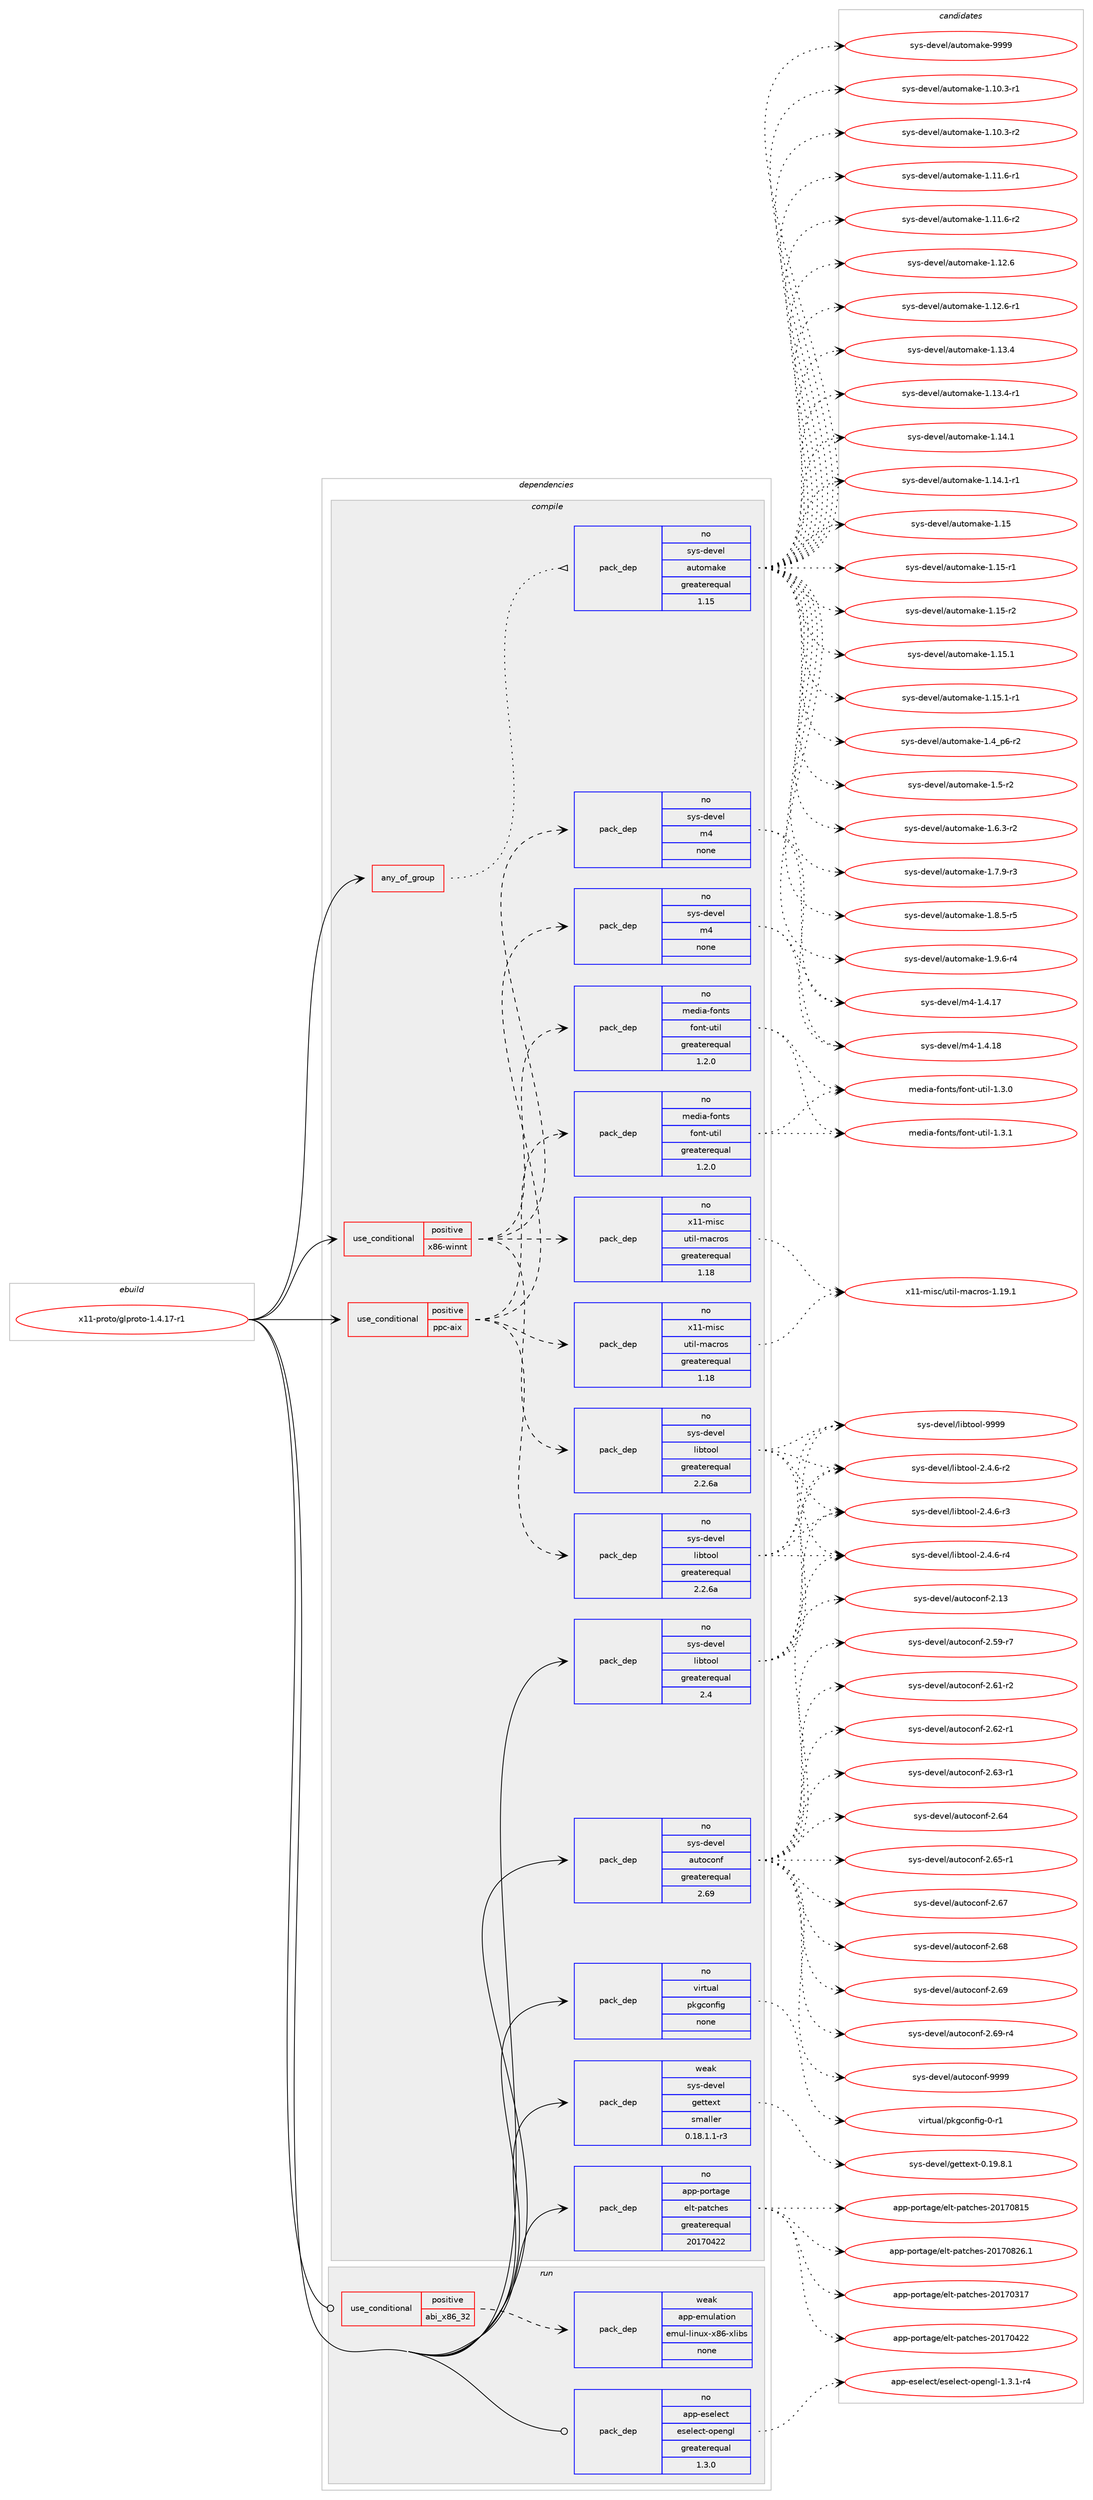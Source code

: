 digraph prolog {

# *************
# Graph options
# *************

newrank=true;
concentrate=true;
compound=true;
graph [rankdir=LR,fontname=Helvetica,fontsize=10,ranksep=1.5];#, ranksep=2.5, nodesep=0.2];
edge  [arrowhead=vee];
node  [fontname=Helvetica,fontsize=10];

# **********
# The ebuild
# **********

subgraph cluster_leftcol {
color=gray;
rank=same;
label=<<i>ebuild</i>>;
id [label="x11-proto/glproto-1.4.17-r1", color=red, width=4, href="../x11-proto/glproto-1.4.17-r1.svg"];
}

# ****************
# The dependencies
# ****************

subgraph cluster_midcol {
color=gray;
label=<<i>dependencies</i>>;
subgraph cluster_compile {
fillcolor="#eeeeee";
style=filled;
label=<<i>compile</i>>;
subgraph any9623 {
dependency528032 [label=<<TABLE BORDER="0" CELLBORDER="1" CELLSPACING="0" CELLPADDING="4"><TR><TD CELLPADDING="10">any_of_group</TD></TR></TABLE>>, shape=none, color=red];subgraph pack394453 {
dependency528033 [label=<<TABLE BORDER="0" CELLBORDER="1" CELLSPACING="0" CELLPADDING="4" WIDTH="220"><TR><TD ROWSPAN="6" CELLPADDING="30">pack_dep</TD></TR><TR><TD WIDTH="110">no</TD></TR><TR><TD>sys-devel</TD></TR><TR><TD>automake</TD></TR><TR><TD>greaterequal</TD></TR><TR><TD>1.15</TD></TR></TABLE>>, shape=none, color=blue];
}
dependency528032:e -> dependency528033:w [weight=20,style="dotted",arrowhead="oinv"];
}
id:e -> dependency528032:w [weight=20,style="solid",arrowhead="vee"];
subgraph cond123607 {
dependency528034 [label=<<TABLE BORDER="0" CELLBORDER="1" CELLSPACING="0" CELLPADDING="4"><TR><TD ROWSPAN="3" CELLPADDING="10">use_conditional</TD></TR><TR><TD>positive</TD></TR><TR><TD>ppc-aix</TD></TR></TABLE>>, shape=none, color=red];
subgraph pack394454 {
dependency528035 [label=<<TABLE BORDER="0" CELLBORDER="1" CELLSPACING="0" CELLPADDING="4" WIDTH="220"><TR><TD ROWSPAN="6" CELLPADDING="30">pack_dep</TD></TR><TR><TD WIDTH="110">no</TD></TR><TR><TD>sys-devel</TD></TR><TR><TD>libtool</TD></TR><TR><TD>greaterequal</TD></TR><TR><TD>2.2.6a</TD></TR></TABLE>>, shape=none, color=blue];
}
dependency528034:e -> dependency528035:w [weight=20,style="dashed",arrowhead="vee"];
subgraph pack394455 {
dependency528036 [label=<<TABLE BORDER="0" CELLBORDER="1" CELLSPACING="0" CELLPADDING="4" WIDTH="220"><TR><TD ROWSPAN="6" CELLPADDING="30">pack_dep</TD></TR><TR><TD WIDTH="110">no</TD></TR><TR><TD>sys-devel</TD></TR><TR><TD>m4</TD></TR><TR><TD>none</TD></TR><TR><TD></TD></TR></TABLE>>, shape=none, color=blue];
}
dependency528034:e -> dependency528036:w [weight=20,style="dashed",arrowhead="vee"];
subgraph pack394456 {
dependency528037 [label=<<TABLE BORDER="0" CELLBORDER="1" CELLSPACING="0" CELLPADDING="4" WIDTH="220"><TR><TD ROWSPAN="6" CELLPADDING="30">pack_dep</TD></TR><TR><TD WIDTH="110">no</TD></TR><TR><TD>x11-misc</TD></TR><TR><TD>util-macros</TD></TR><TR><TD>greaterequal</TD></TR><TR><TD>1.18</TD></TR></TABLE>>, shape=none, color=blue];
}
dependency528034:e -> dependency528037:w [weight=20,style="dashed",arrowhead="vee"];
subgraph pack394457 {
dependency528038 [label=<<TABLE BORDER="0" CELLBORDER="1" CELLSPACING="0" CELLPADDING="4" WIDTH="220"><TR><TD ROWSPAN="6" CELLPADDING="30">pack_dep</TD></TR><TR><TD WIDTH="110">no</TD></TR><TR><TD>media-fonts</TD></TR><TR><TD>font-util</TD></TR><TR><TD>greaterequal</TD></TR><TR><TD>1.2.0</TD></TR></TABLE>>, shape=none, color=blue];
}
dependency528034:e -> dependency528038:w [weight=20,style="dashed",arrowhead="vee"];
}
id:e -> dependency528034:w [weight=20,style="solid",arrowhead="vee"];
subgraph cond123608 {
dependency528039 [label=<<TABLE BORDER="0" CELLBORDER="1" CELLSPACING="0" CELLPADDING="4"><TR><TD ROWSPAN="3" CELLPADDING="10">use_conditional</TD></TR><TR><TD>positive</TD></TR><TR><TD>x86-winnt</TD></TR></TABLE>>, shape=none, color=red];
subgraph pack394458 {
dependency528040 [label=<<TABLE BORDER="0" CELLBORDER="1" CELLSPACING="0" CELLPADDING="4" WIDTH="220"><TR><TD ROWSPAN="6" CELLPADDING="30">pack_dep</TD></TR><TR><TD WIDTH="110">no</TD></TR><TR><TD>sys-devel</TD></TR><TR><TD>libtool</TD></TR><TR><TD>greaterequal</TD></TR><TR><TD>2.2.6a</TD></TR></TABLE>>, shape=none, color=blue];
}
dependency528039:e -> dependency528040:w [weight=20,style="dashed",arrowhead="vee"];
subgraph pack394459 {
dependency528041 [label=<<TABLE BORDER="0" CELLBORDER="1" CELLSPACING="0" CELLPADDING="4" WIDTH="220"><TR><TD ROWSPAN="6" CELLPADDING="30">pack_dep</TD></TR><TR><TD WIDTH="110">no</TD></TR><TR><TD>sys-devel</TD></TR><TR><TD>m4</TD></TR><TR><TD>none</TD></TR><TR><TD></TD></TR></TABLE>>, shape=none, color=blue];
}
dependency528039:e -> dependency528041:w [weight=20,style="dashed",arrowhead="vee"];
subgraph pack394460 {
dependency528042 [label=<<TABLE BORDER="0" CELLBORDER="1" CELLSPACING="0" CELLPADDING="4" WIDTH="220"><TR><TD ROWSPAN="6" CELLPADDING="30">pack_dep</TD></TR><TR><TD WIDTH="110">no</TD></TR><TR><TD>x11-misc</TD></TR><TR><TD>util-macros</TD></TR><TR><TD>greaterequal</TD></TR><TR><TD>1.18</TD></TR></TABLE>>, shape=none, color=blue];
}
dependency528039:e -> dependency528042:w [weight=20,style="dashed",arrowhead="vee"];
subgraph pack394461 {
dependency528043 [label=<<TABLE BORDER="0" CELLBORDER="1" CELLSPACING="0" CELLPADDING="4" WIDTH="220"><TR><TD ROWSPAN="6" CELLPADDING="30">pack_dep</TD></TR><TR><TD WIDTH="110">no</TD></TR><TR><TD>media-fonts</TD></TR><TR><TD>font-util</TD></TR><TR><TD>greaterequal</TD></TR><TR><TD>1.2.0</TD></TR></TABLE>>, shape=none, color=blue];
}
dependency528039:e -> dependency528043:w [weight=20,style="dashed",arrowhead="vee"];
}
id:e -> dependency528039:w [weight=20,style="solid",arrowhead="vee"];
subgraph pack394462 {
dependency528044 [label=<<TABLE BORDER="0" CELLBORDER="1" CELLSPACING="0" CELLPADDING="4" WIDTH="220"><TR><TD ROWSPAN="6" CELLPADDING="30">pack_dep</TD></TR><TR><TD WIDTH="110">no</TD></TR><TR><TD>app-portage</TD></TR><TR><TD>elt-patches</TD></TR><TR><TD>greaterequal</TD></TR><TR><TD>20170422</TD></TR></TABLE>>, shape=none, color=blue];
}
id:e -> dependency528044:w [weight=20,style="solid",arrowhead="vee"];
subgraph pack394463 {
dependency528045 [label=<<TABLE BORDER="0" CELLBORDER="1" CELLSPACING="0" CELLPADDING="4" WIDTH="220"><TR><TD ROWSPAN="6" CELLPADDING="30">pack_dep</TD></TR><TR><TD WIDTH="110">no</TD></TR><TR><TD>sys-devel</TD></TR><TR><TD>autoconf</TD></TR><TR><TD>greaterequal</TD></TR><TR><TD>2.69</TD></TR></TABLE>>, shape=none, color=blue];
}
id:e -> dependency528045:w [weight=20,style="solid",arrowhead="vee"];
subgraph pack394464 {
dependency528046 [label=<<TABLE BORDER="0" CELLBORDER="1" CELLSPACING="0" CELLPADDING="4" WIDTH="220"><TR><TD ROWSPAN="6" CELLPADDING="30">pack_dep</TD></TR><TR><TD WIDTH="110">no</TD></TR><TR><TD>sys-devel</TD></TR><TR><TD>libtool</TD></TR><TR><TD>greaterequal</TD></TR><TR><TD>2.4</TD></TR></TABLE>>, shape=none, color=blue];
}
id:e -> dependency528046:w [weight=20,style="solid",arrowhead="vee"];
subgraph pack394465 {
dependency528047 [label=<<TABLE BORDER="0" CELLBORDER="1" CELLSPACING="0" CELLPADDING="4" WIDTH="220"><TR><TD ROWSPAN="6" CELLPADDING="30">pack_dep</TD></TR><TR><TD WIDTH="110">no</TD></TR><TR><TD>virtual</TD></TR><TR><TD>pkgconfig</TD></TR><TR><TD>none</TD></TR><TR><TD></TD></TR></TABLE>>, shape=none, color=blue];
}
id:e -> dependency528047:w [weight=20,style="solid",arrowhead="vee"];
subgraph pack394466 {
dependency528048 [label=<<TABLE BORDER="0" CELLBORDER="1" CELLSPACING="0" CELLPADDING="4" WIDTH="220"><TR><TD ROWSPAN="6" CELLPADDING="30">pack_dep</TD></TR><TR><TD WIDTH="110">weak</TD></TR><TR><TD>sys-devel</TD></TR><TR><TD>gettext</TD></TR><TR><TD>smaller</TD></TR><TR><TD>0.18.1.1-r3</TD></TR></TABLE>>, shape=none, color=blue];
}
id:e -> dependency528048:w [weight=20,style="solid",arrowhead="vee"];
}
subgraph cluster_compileandrun {
fillcolor="#eeeeee";
style=filled;
label=<<i>compile and run</i>>;
}
subgraph cluster_run {
fillcolor="#eeeeee";
style=filled;
label=<<i>run</i>>;
subgraph cond123609 {
dependency528049 [label=<<TABLE BORDER="0" CELLBORDER="1" CELLSPACING="0" CELLPADDING="4"><TR><TD ROWSPAN="3" CELLPADDING="10">use_conditional</TD></TR><TR><TD>positive</TD></TR><TR><TD>abi_x86_32</TD></TR></TABLE>>, shape=none, color=red];
subgraph pack394467 {
dependency528050 [label=<<TABLE BORDER="0" CELLBORDER="1" CELLSPACING="0" CELLPADDING="4" WIDTH="220"><TR><TD ROWSPAN="6" CELLPADDING="30">pack_dep</TD></TR><TR><TD WIDTH="110">weak</TD></TR><TR><TD>app-emulation</TD></TR><TR><TD>emul-linux-x86-xlibs</TD></TR><TR><TD>none</TD></TR><TR><TD></TD></TR></TABLE>>, shape=none, color=blue];
}
dependency528049:e -> dependency528050:w [weight=20,style="dashed",arrowhead="vee"];
}
id:e -> dependency528049:w [weight=20,style="solid",arrowhead="odot"];
subgraph pack394468 {
dependency528051 [label=<<TABLE BORDER="0" CELLBORDER="1" CELLSPACING="0" CELLPADDING="4" WIDTH="220"><TR><TD ROWSPAN="6" CELLPADDING="30">pack_dep</TD></TR><TR><TD WIDTH="110">no</TD></TR><TR><TD>app-eselect</TD></TR><TR><TD>eselect-opengl</TD></TR><TR><TD>greaterequal</TD></TR><TR><TD>1.3.0</TD></TR></TABLE>>, shape=none, color=blue];
}
id:e -> dependency528051:w [weight=20,style="solid",arrowhead="odot"];
}
}

# **************
# The candidates
# **************

subgraph cluster_choices {
rank=same;
color=gray;
label=<<i>candidates</i>>;

subgraph choice394453 {
color=black;
nodesep=1;
choice11512111545100101118101108479711711611110997107101454946494846514511449 [label="sys-devel/automake-1.10.3-r1", color=red, width=4,href="../sys-devel/automake-1.10.3-r1.svg"];
choice11512111545100101118101108479711711611110997107101454946494846514511450 [label="sys-devel/automake-1.10.3-r2", color=red, width=4,href="../sys-devel/automake-1.10.3-r2.svg"];
choice11512111545100101118101108479711711611110997107101454946494946544511449 [label="sys-devel/automake-1.11.6-r1", color=red, width=4,href="../sys-devel/automake-1.11.6-r1.svg"];
choice11512111545100101118101108479711711611110997107101454946494946544511450 [label="sys-devel/automake-1.11.6-r2", color=red, width=4,href="../sys-devel/automake-1.11.6-r2.svg"];
choice1151211154510010111810110847971171161111099710710145494649504654 [label="sys-devel/automake-1.12.6", color=red, width=4,href="../sys-devel/automake-1.12.6.svg"];
choice11512111545100101118101108479711711611110997107101454946495046544511449 [label="sys-devel/automake-1.12.6-r1", color=red, width=4,href="../sys-devel/automake-1.12.6-r1.svg"];
choice1151211154510010111810110847971171161111099710710145494649514652 [label="sys-devel/automake-1.13.4", color=red, width=4,href="../sys-devel/automake-1.13.4.svg"];
choice11512111545100101118101108479711711611110997107101454946495146524511449 [label="sys-devel/automake-1.13.4-r1", color=red, width=4,href="../sys-devel/automake-1.13.4-r1.svg"];
choice1151211154510010111810110847971171161111099710710145494649524649 [label="sys-devel/automake-1.14.1", color=red, width=4,href="../sys-devel/automake-1.14.1.svg"];
choice11512111545100101118101108479711711611110997107101454946495246494511449 [label="sys-devel/automake-1.14.1-r1", color=red, width=4,href="../sys-devel/automake-1.14.1-r1.svg"];
choice115121115451001011181011084797117116111109971071014549464953 [label="sys-devel/automake-1.15", color=red, width=4,href="../sys-devel/automake-1.15.svg"];
choice1151211154510010111810110847971171161111099710710145494649534511449 [label="sys-devel/automake-1.15-r1", color=red, width=4,href="../sys-devel/automake-1.15-r1.svg"];
choice1151211154510010111810110847971171161111099710710145494649534511450 [label="sys-devel/automake-1.15-r2", color=red, width=4,href="../sys-devel/automake-1.15-r2.svg"];
choice1151211154510010111810110847971171161111099710710145494649534649 [label="sys-devel/automake-1.15.1", color=red, width=4,href="../sys-devel/automake-1.15.1.svg"];
choice11512111545100101118101108479711711611110997107101454946495346494511449 [label="sys-devel/automake-1.15.1-r1", color=red, width=4,href="../sys-devel/automake-1.15.1-r1.svg"];
choice115121115451001011181011084797117116111109971071014549465295112544511450 [label="sys-devel/automake-1.4_p6-r2", color=red, width=4,href="../sys-devel/automake-1.4_p6-r2.svg"];
choice11512111545100101118101108479711711611110997107101454946534511450 [label="sys-devel/automake-1.5-r2", color=red, width=4,href="../sys-devel/automake-1.5-r2.svg"];
choice115121115451001011181011084797117116111109971071014549465446514511450 [label="sys-devel/automake-1.6.3-r2", color=red, width=4,href="../sys-devel/automake-1.6.3-r2.svg"];
choice115121115451001011181011084797117116111109971071014549465546574511451 [label="sys-devel/automake-1.7.9-r3", color=red, width=4,href="../sys-devel/automake-1.7.9-r3.svg"];
choice115121115451001011181011084797117116111109971071014549465646534511453 [label="sys-devel/automake-1.8.5-r5", color=red, width=4,href="../sys-devel/automake-1.8.5-r5.svg"];
choice115121115451001011181011084797117116111109971071014549465746544511452 [label="sys-devel/automake-1.9.6-r4", color=red, width=4,href="../sys-devel/automake-1.9.6-r4.svg"];
choice115121115451001011181011084797117116111109971071014557575757 [label="sys-devel/automake-9999", color=red, width=4,href="../sys-devel/automake-9999.svg"];
dependency528033:e -> choice11512111545100101118101108479711711611110997107101454946494846514511449:w [style=dotted,weight="100"];
dependency528033:e -> choice11512111545100101118101108479711711611110997107101454946494846514511450:w [style=dotted,weight="100"];
dependency528033:e -> choice11512111545100101118101108479711711611110997107101454946494946544511449:w [style=dotted,weight="100"];
dependency528033:e -> choice11512111545100101118101108479711711611110997107101454946494946544511450:w [style=dotted,weight="100"];
dependency528033:e -> choice1151211154510010111810110847971171161111099710710145494649504654:w [style=dotted,weight="100"];
dependency528033:e -> choice11512111545100101118101108479711711611110997107101454946495046544511449:w [style=dotted,weight="100"];
dependency528033:e -> choice1151211154510010111810110847971171161111099710710145494649514652:w [style=dotted,weight="100"];
dependency528033:e -> choice11512111545100101118101108479711711611110997107101454946495146524511449:w [style=dotted,weight="100"];
dependency528033:e -> choice1151211154510010111810110847971171161111099710710145494649524649:w [style=dotted,weight="100"];
dependency528033:e -> choice11512111545100101118101108479711711611110997107101454946495246494511449:w [style=dotted,weight="100"];
dependency528033:e -> choice115121115451001011181011084797117116111109971071014549464953:w [style=dotted,weight="100"];
dependency528033:e -> choice1151211154510010111810110847971171161111099710710145494649534511449:w [style=dotted,weight="100"];
dependency528033:e -> choice1151211154510010111810110847971171161111099710710145494649534511450:w [style=dotted,weight="100"];
dependency528033:e -> choice1151211154510010111810110847971171161111099710710145494649534649:w [style=dotted,weight="100"];
dependency528033:e -> choice11512111545100101118101108479711711611110997107101454946495346494511449:w [style=dotted,weight="100"];
dependency528033:e -> choice115121115451001011181011084797117116111109971071014549465295112544511450:w [style=dotted,weight="100"];
dependency528033:e -> choice11512111545100101118101108479711711611110997107101454946534511450:w [style=dotted,weight="100"];
dependency528033:e -> choice115121115451001011181011084797117116111109971071014549465446514511450:w [style=dotted,weight="100"];
dependency528033:e -> choice115121115451001011181011084797117116111109971071014549465546574511451:w [style=dotted,weight="100"];
dependency528033:e -> choice115121115451001011181011084797117116111109971071014549465646534511453:w [style=dotted,weight="100"];
dependency528033:e -> choice115121115451001011181011084797117116111109971071014549465746544511452:w [style=dotted,weight="100"];
dependency528033:e -> choice115121115451001011181011084797117116111109971071014557575757:w [style=dotted,weight="100"];
}
subgraph choice394454 {
color=black;
nodesep=1;
choice1151211154510010111810110847108105981161111111084550465246544511450 [label="sys-devel/libtool-2.4.6-r2", color=red, width=4,href="../sys-devel/libtool-2.4.6-r2.svg"];
choice1151211154510010111810110847108105981161111111084550465246544511451 [label="sys-devel/libtool-2.4.6-r3", color=red, width=4,href="../sys-devel/libtool-2.4.6-r3.svg"];
choice1151211154510010111810110847108105981161111111084550465246544511452 [label="sys-devel/libtool-2.4.6-r4", color=red, width=4,href="../sys-devel/libtool-2.4.6-r4.svg"];
choice1151211154510010111810110847108105981161111111084557575757 [label="sys-devel/libtool-9999", color=red, width=4,href="../sys-devel/libtool-9999.svg"];
dependency528035:e -> choice1151211154510010111810110847108105981161111111084550465246544511450:w [style=dotted,weight="100"];
dependency528035:e -> choice1151211154510010111810110847108105981161111111084550465246544511451:w [style=dotted,weight="100"];
dependency528035:e -> choice1151211154510010111810110847108105981161111111084550465246544511452:w [style=dotted,weight="100"];
dependency528035:e -> choice1151211154510010111810110847108105981161111111084557575757:w [style=dotted,weight="100"];
}
subgraph choice394455 {
color=black;
nodesep=1;
choice11512111545100101118101108471095245494652464955 [label="sys-devel/m4-1.4.17", color=red, width=4,href="../sys-devel/m4-1.4.17.svg"];
choice11512111545100101118101108471095245494652464956 [label="sys-devel/m4-1.4.18", color=red, width=4,href="../sys-devel/m4-1.4.18.svg"];
dependency528036:e -> choice11512111545100101118101108471095245494652464955:w [style=dotted,weight="100"];
dependency528036:e -> choice11512111545100101118101108471095245494652464956:w [style=dotted,weight="100"];
}
subgraph choice394456 {
color=black;
nodesep=1;
choice120494945109105115994711711610510845109979911411111545494649574649 [label="x11-misc/util-macros-1.19.1", color=red, width=4,href="../x11-misc/util-macros-1.19.1.svg"];
dependency528037:e -> choice120494945109105115994711711610510845109979911411111545494649574649:w [style=dotted,weight="100"];
}
subgraph choice394457 {
color=black;
nodesep=1;
choice10910110010597451021111101161154710211111011645117116105108454946514648 [label="media-fonts/font-util-1.3.0", color=red, width=4,href="../media-fonts/font-util-1.3.0.svg"];
choice10910110010597451021111101161154710211111011645117116105108454946514649 [label="media-fonts/font-util-1.3.1", color=red, width=4,href="../media-fonts/font-util-1.3.1.svg"];
dependency528038:e -> choice10910110010597451021111101161154710211111011645117116105108454946514648:w [style=dotted,weight="100"];
dependency528038:e -> choice10910110010597451021111101161154710211111011645117116105108454946514649:w [style=dotted,weight="100"];
}
subgraph choice394458 {
color=black;
nodesep=1;
choice1151211154510010111810110847108105981161111111084550465246544511450 [label="sys-devel/libtool-2.4.6-r2", color=red, width=4,href="../sys-devel/libtool-2.4.6-r2.svg"];
choice1151211154510010111810110847108105981161111111084550465246544511451 [label="sys-devel/libtool-2.4.6-r3", color=red, width=4,href="../sys-devel/libtool-2.4.6-r3.svg"];
choice1151211154510010111810110847108105981161111111084550465246544511452 [label="sys-devel/libtool-2.4.6-r4", color=red, width=4,href="../sys-devel/libtool-2.4.6-r4.svg"];
choice1151211154510010111810110847108105981161111111084557575757 [label="sys-devel/libtool-9999", color=red, width=4,href="../sys-devel/libtool-9999.svg"];
dependency528040:e -> choice1151211154510010111810110847108105981161111111084550465246544511450:w [style=dotted,weight="100"];
dependency528040:e -> choice1151211154510010111810110847108105981161111111084550465246544511451:w [style=dotted,weight="100"];
dependency528040:e -> choice1151211154510010111810110847108105981161111111084550465246544511452:w [style=dotted,weight="100"];
dependency528040:e -> choice1151211154510010111810110847108105981161111111084557575757:w [style=dotted,weight="100"];
}
subgraph choice394459 {
color=black;
nodesep=1;
choice11512111545100101118101108471095245494652464955 [label="sys-devel/m4-1.4.17", color=red, width=4,href="../sys-devel/m4-1.4.17.svg"];
choice11512111545100101118101108471095245494652464956 [label="sys-devel/m4-1.4.18", color=red, width=4,href="../sys-devel/m4-1.4.18.svg"];
dependency528041:e -> choice11512111545100101118101108471095245494652464955:w [style=dotted,weight="100"];
dependency528041:e -> choice11512111545100101118101108471095245494652464956:w [style=dotted,weight="100"];
}
subgraph choice394460 {
color=black;
nodesep=1;
choice120494945109105115994711711610510845109979911411111545494649574649 [label="x11-misc/util-macros-1.19.1", color=red, width=4,href="../x11-misc/util-macros-1.19.1.svg"];
dependency528042:e -> choice120494945109105115994711711610510845109979911411111545494649574649:w [style=dotted,weight="100"];
}
subgraph choice394461 {
color=black;
nodesep=1;
choice10910110010597451021111101161154710211111011645117116105108454946514648 [label="media-fonts/font-util-1.3.0", color=red, width=4,href="../media-fonts/font-util-1.3.0.svg"];
choice10910110010597451021111101161154710211111011645117116105108454946514649 [label="media-fonts/font-util-1.3.1", color=red, width=4,href="../media-fonts/font-util-1.3.1.svg"];
dependency528043:e -> choice10910110010597451021111101161154710211111011645117116105108454946514648:w [style=dotted,weight="100"];
dependency528043:e -> choice10910110010597451021111101161154710211111011645117116105108454946514649:w [style=dotted,weight="100"];
}
subgraph choice394462 {
color=black;
nodesep=1;
choice97112112451121111141169710310147101108116451129711699104101115455048495548514955 [label="app-portage/elt-patches-20170317", color=red, width=4,href="../app-portage/elt-patches-20170317.svg"];
choice97112112451121111141169710310147101108116451129711699104101115455048495548525050 [label="app-portage/elt-patches-20170422", color=red, width=4,href="../app-portage/elt-patches-20170422.svg"];
choice97112112451121111141169710310147101108116451129711699104101115455048495548564953 [label="app-portage/elt-patches-20170815", color=red, width=4,href="../app-portage/elt-patches-20170815.svg"];
choice971121124511211111411697103101471011081164511297116991041011154550484955485650544649 [label="app-portage/elt-patches-20170826.1", color=red, width=4,href="../app-portage/elt-patches-20170826.1.svg"];
dependency528044:e -> choice97112112451121111141169710310147101108116451129711699104101115455048495548514955:w [style=dotted,weight="100"];
dependency528044:e -> choice97112112451121111141169710310147101108116451129711699104101115455048495548525050:w [style=dotted,weight="100"];
dependency528044:e -> choice97112112451121111141169710310147101108116451129711699104101115455048495548564953:w [style=dotted,weight="100"];
dependency528044:e -> choice971121124511211111411697103101471011081164511297116991041011154550484955485650544649:w [style=dotted,weight="100"];
}
subgraph choice394463 {
color=black;
nodesep=1;
choice115121115451001011181011084797117116111991111101024550464951 [label="sys-devel/autoconf-2.13", color=red, width=4,href="../sys-devel/autoconf-2.13.svg"];
choice1151211154510010111810110847971171161119911111010245504653574511455 [label="sys-devel/autoconf-2.59-r7", color=red, width=4,href="../sys-devel/autoconf-2.59-r7.svg"];
choice1151211154510010111810110847971171161119911111010245504654494511450 [label="sys-devel/autoconf-2.61-r2", color=red, width=4,href="../sys-devel/autoconf-2.61-r2.svg"];
choice1151211154510010111810110847971171161119911111010245504654504511449 [label="sys-devel/autoconf-2.62-r1", color=red, width=4,href="../sys-devel/autoconf-2.62-r1.svg"];
choice1151211154510010111810110847971171161119911111010245504654514511449 [label="sys-devel/autoconf-2.63-r1", color=red, width=4,href="../sys-devel/autoconf-2.63-r1.svg"];
choice115121115451001011181011084797117116111991111101024550465452 [label="sys-devel/autoconf-2.64", color=red, width=4,href="../sys-devel/autoconf-2.64.svg"];
choice1151211154510010111810110847971171161119911111010245504654534511449 [label="sys-devel/autoconf-2.65-r1", color=red, width=4,href="../sys-devel/autoconf-2.65-r1.svg"];
choice115121115451001011181011084797117116111991111101024550465455 [label="sys-devel/autoconf-2.67", color=red, width=4,href="../sys-devel/autoconf-2.67.svg"];
choice115121115451001011181011084797117116111991111101024550465456 [label="sys-devel/autoconf-2.68", color=red, width=4,href="../sys-devel/autoconf-2.68.svg"];
choice115121115451001011181011084797117116111991111101024550465457 [label="sys-devel/autoconf-2.69", color=red, width=4,href="../sys-devel/autoconf-2.69.svg"];
choice1151211154510010111810110847971171161119911111010245504654574511452 [label="sys-devel/autoconf-2.69-r4", color=red, width=4,href="../sys-devel/autoconf-2.69-r4.svg"];
choice115121115451001011181011084797117116111991111101024557575757 [label="sys-devel/autoconf-9999", color=red, width=4,href="../sys-devel/autoconf-9999.svg"];
dependency528045:e -> choice115121115451001011181011084797117116111991111101024550464951:w [style=dotted,weight="100"];
dependency528045:e -> choice1151211154510010111810110847971171161119911111010245504653574511455:w [style=dotted,weight="100"];
dependency528045:e -> choice1151211154510010111810110847971171161119911111010245504654494511450:w [style=dotted,weight="100"];
dependency528045:e -> choice1151211154510010111810110847971171161119911111010245504654504511449:w [style=dotted,weight="100"];
dependency528045:e -> choice1151211154510010111810110847971171161119911111010245504654514511449:w [style=dotted,weight="100"];
dependency528045:e -> choice115121115451001011181011084797117116111991111101024550465452:w [style=dotted,weight="100"];
dependency528045:e -> choice1151211154510010111810110847971171161119911111010245504654534511449:w [style=dotted,weight="100"];
dependency528045:e -> choice115121115451001011181011084797117116111991111101024550465455:w [style=dotted,weight="100"];
dependency528045:e -> choice115121115451001011181011084797117116111991111101024550465456:w [style=dotted,weight="100"];
dependency528045:e -> choice115121115451001011181011084797117116111991111101024550465457:w [style=dotted,weight="100"];
dependency528045:e -> choice1151211154510010111810110847971171161119911111010245504654574511452:w [style=dotted,weight="100"];
dependency528045:e -> choice115121115451001011181011084797117116111991111101024557575757:w [style=dotted,weight="100"];
}
subgraph choice394464 {
color=black;
nodesep=1;
choice1151211154510010111810110847108105981161111111084550465246544511450 [label="sys-devel/libtool-2.4.6-r2", color=red, width=4,href="../sys-devel/libtool-2.4.6-r2.svg"];
choice1151211154510010111810110847108105981161111111084550465246544511451 [label="sys-devel/libtool-2.4.6-r3", color=red, width=4,href="../sys-devel/libtool-2.4.6-r3.svg"];
choice1151211154510010111810110847108105981161111111084550465246544511452 [label="sys-devel/libtool-2.4.6-r4", color=red, width=4,href="../sys-devel/libtool-2.4.6-r4.svg"];
choice1151211154510010111810110847108105981161111111084557575757 [label="sys-devel/libtool-9999", color=red, width=4,href="../sys-devel/libtool-9999.svg"];
dependency528046:e -> choice1151211154510010111810110847108105981161111111084550465246544511450:w [style=dotted,weight="100"];
dependency528046:e -> choice1151211154510010111810110847108105981161111111084550465246544511451:w [style=dotted,weight="100"];
dependency528046:e -> choice1151211154510010111810110847108105981161111111084550465246544511452:w [style=dotted,weight="100"];
dependency528046:e -> choice1151211154510010111810110847108105981161111111084557575757:w [style=dotted,weight="100"];
}
subgraph choice394465 {
color=black;
nodesep=1;
choice11810511411611797108471121071039911111010210510345484511449 [label="virtual/pkgconfig-0-r1", color=red, width=4,href="../virtual/pkgconfig-0-r1.svg"];
dependency528047:e -> choice11810511411611797108471121071039911111010210510345484511449:w [style=dotted,weight="100"];
}
subgraph choice394466 {
color=black;
nodesep=1;
choice1151211154510010111810110847103101116116101120116454846495746564649 [label="sys-devel/gettext-0.19.8.1", color=red, width=4,href="../sys-devel/gettext-0.19.8.1.svg"];
dependency528048:e -> choice1151211154510010111810110847103101116116101120116454846495746564649:w [style=dotted,weight="100"];
}
subgraph choice394467 {
color=black;
nodesep=1;
}
subgraph choice394468 {
color=black;
nodesep=1;
choice9711211245101115101108101991164710111510110810199116451111121011101031084549465146494511452 [label="app-eselect/eselect-opengl-1.3.1-r4", color=red, width=4,href="../app-eselect/eselect-opengl-1.3.1-r4.svg"];
dependency528051:e -> choice9711211245101115101108101991164710111510110810199116451111121011101031084549465146494511452:w [style=dotted,weight="100"];
}
}

}
